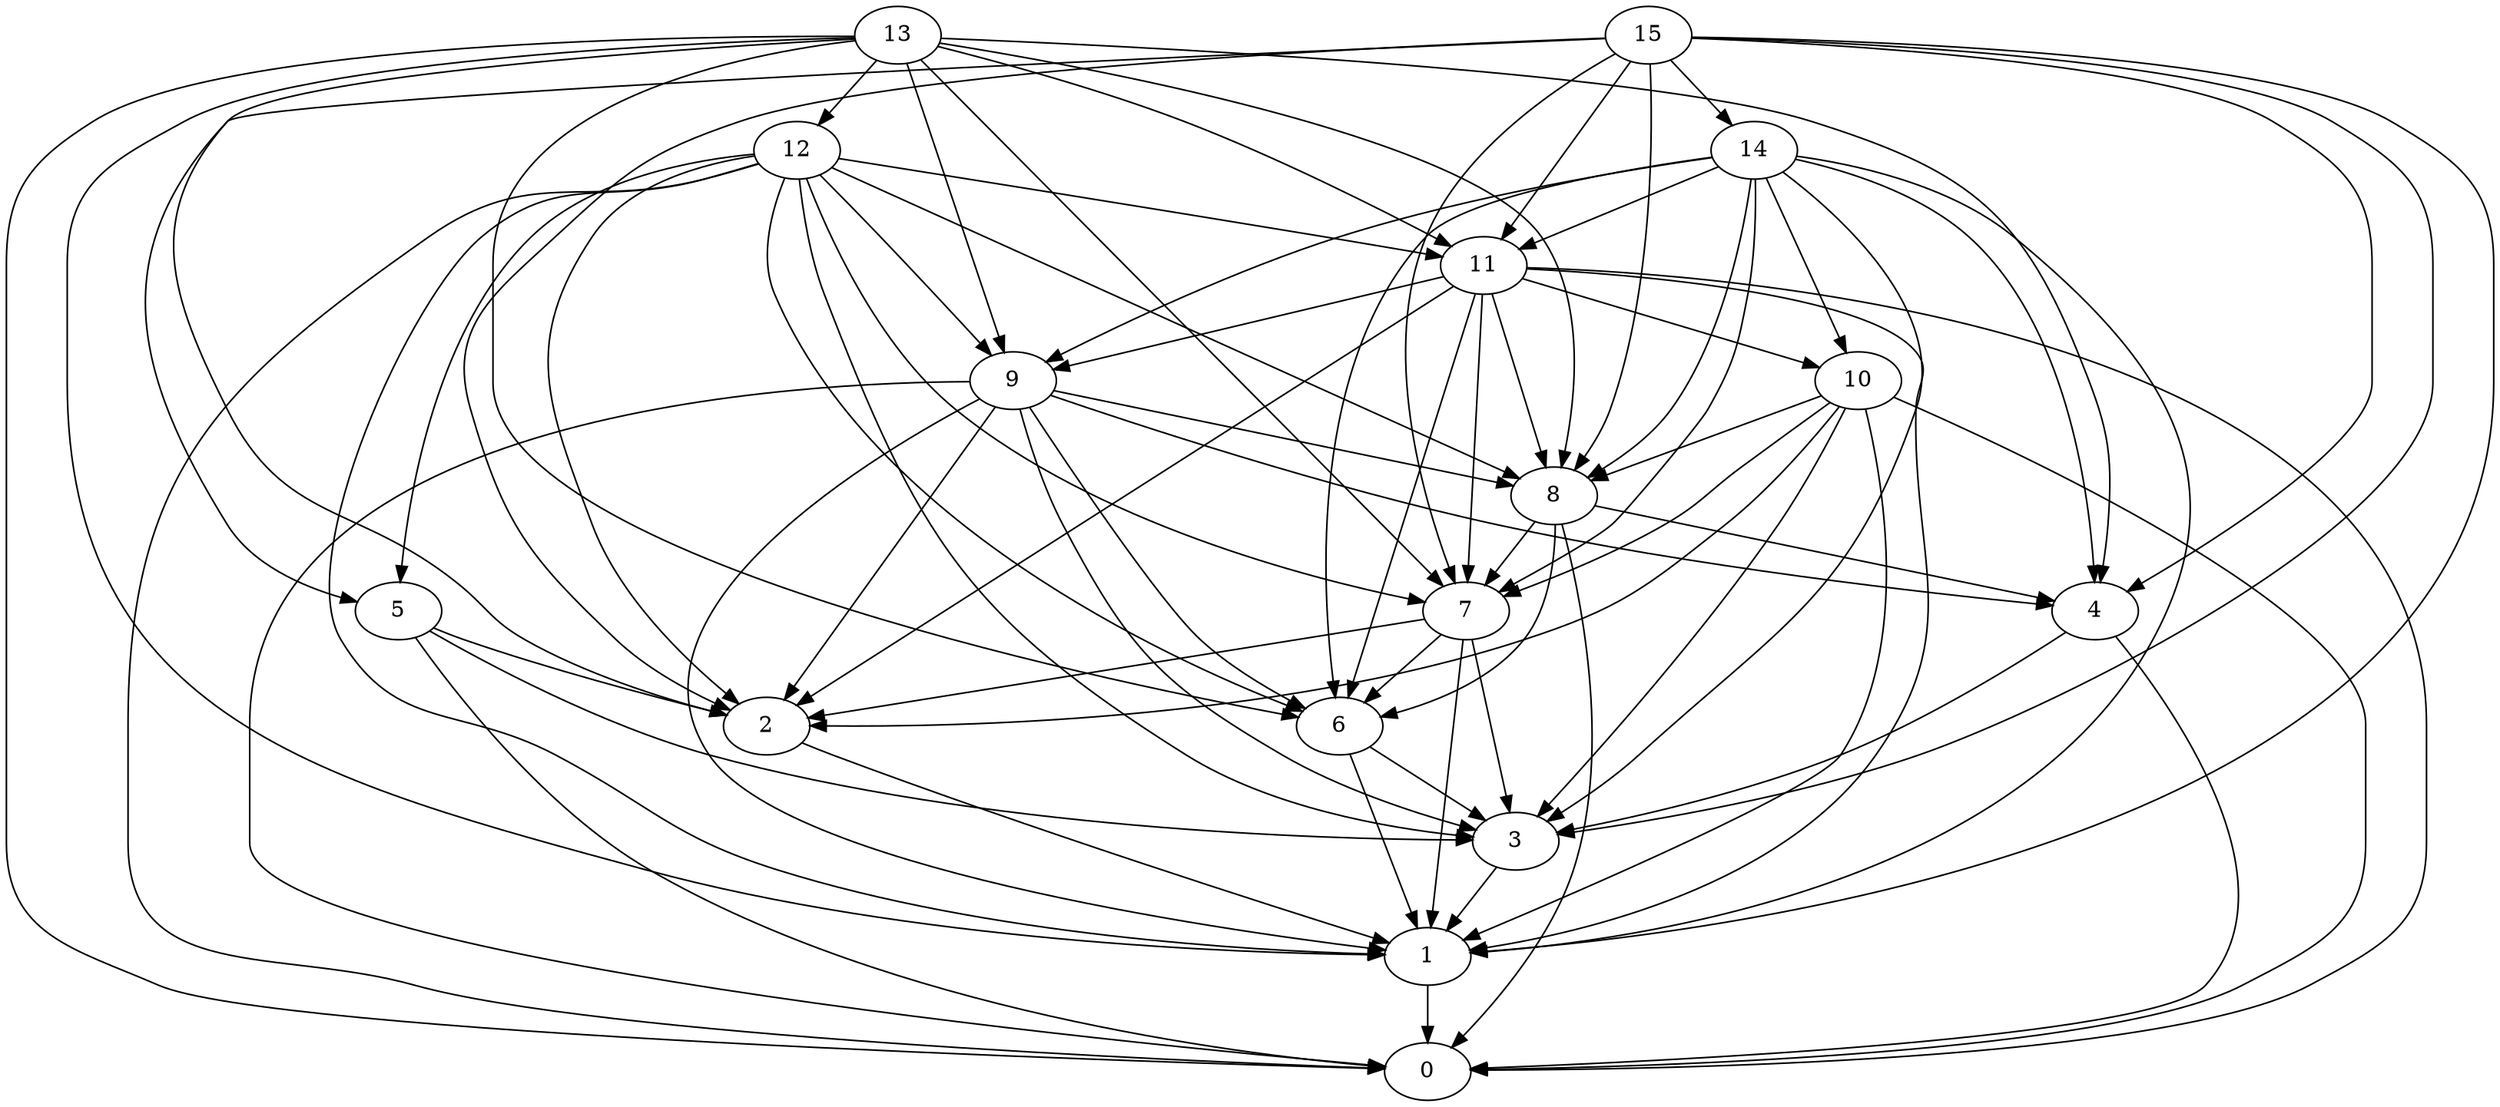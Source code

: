 digraph "Random_Nodes_16_Density_4.81_CCR_1.00_WeightType_Random" {
	graph ["Duplicate states"=0,
		GraphType=Random,
		"Max states in OPEN"=0,
		Modes="120000ms; topo-ordered tasks, ; Pruning: task equivalence, fixed order ready list, ; F-value: ; Optimisation: best schedule length (\
SL) optimisation on equal, ",
		NumberOfTasks=16,
		"Pruned using list schedule length"=972,
		"States removed from OPEN"=0,
		TargetSystem="Homogeneous-6",
		"Time to schedule (ms)"=167,
		"Total idle time"=518,
		"Total schedule length"=318,
		"Total sequential time"=481,
		"Total states created"=1823
	];
	15	["Finish time"=34,
		Processor=0,
		"Start time"=0,
		Weight=34];
	14	["Finish time"=72,
		Processor=0,
		"Start time"=34,
		Weight=38];
	15 -> 14	[Weight=4];
	11	["Finish time"=110,
		Processor=0,
		"Start time"=72,
		Weight=38];
	15 -> 11	[Weight=2];
	8	["Finish time"=174,
		Processor=1,
		"Start time"=157,
		Weight=17];
	15 -> 8	[Weight=5];
	7	["Finish time"=216,
		Processor=1,
		"Start time"=174,
		Weight=42];
	15 -> 7	[Weight=4];
	4	["Finish time"=216,
		Processor=2,
		"Start time"=182,
		Weight=34];
	15 -> 4	[Weight=8];
	5	["Finish time"=86,
		Processor=3,
		"Start time"=65,
		Weight=21];
	15 -> 5	[Weight=9];
	3	["Finish time"=267,
		Processor=1,
		"Start time"=254,
		Weight=13];
	15 -> 3	[Weight=9];
	2	["Finish time"=227,
		Processor=4,
		"Start time"=219,
		Weight=8];
	15 -> 2	[Weight=6];
	1	["Finish time"=284,
		Processor=1,
		"Start time"=267,
		Weight=17];
	15 -> 1	[Weight=2];
	13	["Finish time"=21,
		Processor=1,
		"Start time"=0,
		Weight=21];
	12	["Finish time"=63,
		Processor=1,
		"Start time"=21,
		Weight=42];
	13 -> 12	[Weight=4];
	13 -> 11	[Weight=7];
	9	["Finish time"=157,
		Processor=1,
		"Start time"=115,
		Weight=42];
	13 -> 9	[Weight=2];
	13 -> 8	[Weight=8];
	13 -> 7	[Weight=8];
	6	["Finish time"=254,
		Processor=1,
		"Start time"=216,
		Weight=38];
	13 -> 6	[Weight=5];
	13 -> 4	[Weight=6];
	13 -> 2	[Weight=5];
	13 -> 1	[Weight=8];
	0	["Finish time"=318,
		Processor=1,
		"Start time"=284,
		Weight=34];
	13 -> 0	[Weight=5];
	12 -> 11	[Weight=3];
	12 -> 9	[Weight=5];
	12 -> 8	[Weight=7];
	12 -> 7	[Weight=10];
	12 -> 6	[Weight=2];
	12 -> 5	[Weight=2];
	12 -> 3	[Weight=10];
	12 -> 2	[Weight=10];
	12 -> 1	[Weight=2];
	12 -> 0	[Weight=6];
	14 -> 11	[Weight=5];
	14 -> 9	[Weight=2];
	10	["Finish time"=152,
		Processor=0,
		"Start time"=110,
		Weight=42];
	14 -> 10	[Weight=9];
	14 -> 8	[Weight=8];
	14 -> 7	[Weight=10];
	14 -> 6	[Weight=6];
	14 -> 4	[Weight=7];
	14 -> 3	[Weight=6];
	14 -> 1	[Weight=2];
	11 -> 9	[Weight=5];
	11 -> 10	[Weight=5];
	11 -> 8	[Weight=9];
	11 -> 7	[Weight=7];
	11 -> 6	[Weight=10];
	11 -> 2	[Weight=7];
	11 -> 1	[Weight=10];
	11 -> 0	[Weight=7];
	9 -> 8	[Weight=7];
	9 -> 6	[Weight=3];
	9 -> 4	[Weight=9];
	9 -> 3	[Weight=10];
	9 -> 2	[Weight=2];
	9 -> 1	[Weight=8];
	9 -> 0	[Weight=8];
	10 -> 8	[Weight=4];
	10 -> 7	[Weight=10];
	10 -> 3	[Weight=2];
	10 -> 2	[Weight=6];
	10 -> 1	[Weight=5];
	10 -> 0	[Weight=7];
	8 -> 7	[Weight=4];
	8 -> 6	[Weight=9];
	8 -> 4	[Weight=8];
	8 -> 0	[Weight=6];
	7 -> 6	[Weight=5];
	7 -> 3	[Weight=2];
	7 -> 2	[Weight=3];
	7 -> 1	[Weight=10];
	6 -> 3	[Weight=10];
	6 -> 1	[Weight=3];
	4 -> 3	[Weight=9];
	4 -> 0	[Weight=8];
	5 -> 3	[Weight=5];
	5 -> 2	[Weight=7];
	5 -> 0	[Weight=9];
	3 -> 1	[Weight=9];
	2 -> 1	[Weight=8];
	1 -> 0	[Weight=8];
}
